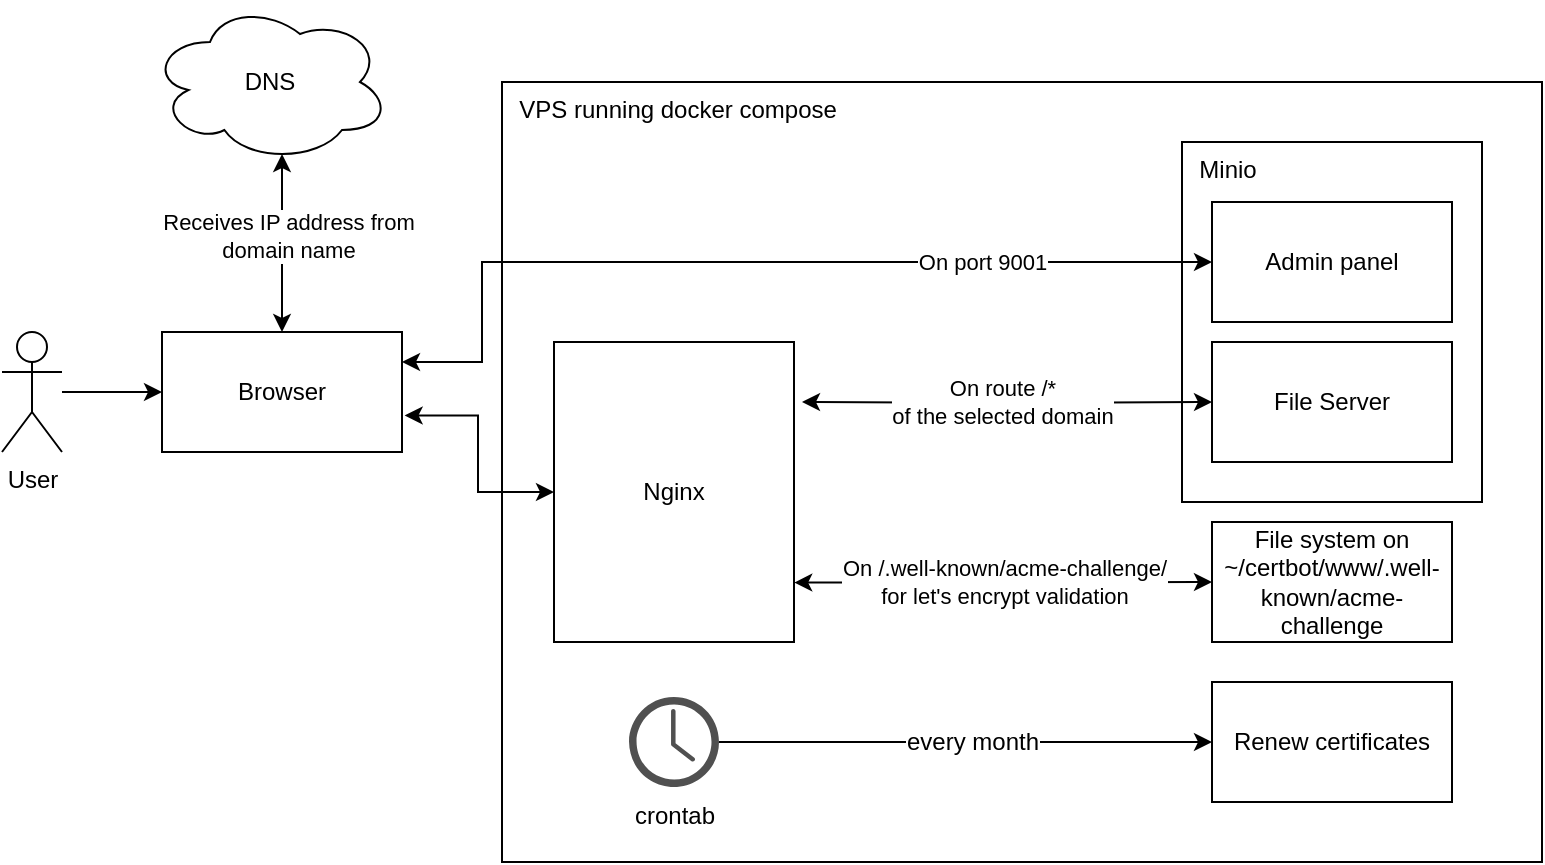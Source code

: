 <mxfile version="18.0.1" type="device" pages="2"><diagram id="UQjuTp7-HD1gct2fClFB" name="Production"><mxGraphModel dx="1511" dy="622" grid="1" gridSize="10" guides="1" tooltips="1" connect="1" arrows="1" fold="1" page="1" pageScale="1" pageWidth="827" pageHeight="1169" math="0" shadow="0"><root><mxCell id="0"/><mxCell id="1" parent="0"/><mxCell id="uQsErlxzD96NEjkikjWR-5" value="&amp;nbsp; VPS running docker compose" style="rounded=0;whiteSpace=wrap;html=1;align=left;verticalAlign=top;" parent="1" vertex="1"><mxGeometry x="278" y="60" width="520" height="390" as="geometry"/></mxCell><mxCell id="uQsErlxzD96NEjkikjWR-7" value="&amp;nbsp; Minio" style="rounded=0;whiteSpace=wrap;html=1;verticalAlign=top;align=left;" parent="1" vertex="1"><mxGeometry x="618" y="90" width="150" height="180" as="geometry"/></mxCell><mxCell id="uQsErlxzD96NEjkikjWR-8" style="edgeStyle=orthogonalEdgeStyle;rounded=0;orthogonalLoop=1;jettySize=auto;html=1;entryX=0;entryY=0.5;entryDx=0;entryDy=0;" parent="1" source="uQsErlxzD96NEjkikjWR-1" target="uQsErlxzD96NEjkikjWR-4" edge="1"><mxGeometry relative="1" as="geometry"><Array as="points"><mxPoint x="88" y="215"/><mxPoint x="88" y="215"/></Array></mxGeometry></mxCell><mxCell id="uQsErlxzD96NEjkikjWR-1" value="User" style="shape=umlActor;verticalLabelPosition=bottom;verticalAlign=top;html=1;outlineConnect=0;" parent="1" vertex="1"><mxGeometry x="28" y="185" width="30" height="60" as="geometry"/></mxCell><mxCell id="uQsErlxzD96NEjkikjWR-11" style="edgeStyle=orthogonalEdgeStyle;rounded=0;orthogonalLoop=1;jettySize=auto;html=1;entryX=0;entryY=0.5;entryDx=0;entryDy=0;startArrow=classic;startFill=1;exitX=1.011;exitY=0.695;exitDx=0;exitDy=0;exitPerimeter=0;" parent="1" source="uQsErlxzD96NEjkikjWR-4" target="uQsErlxzD96NEjkikjWR-6" edge="1"><mxGeometry relative="1" as="geometry"/></mxCell><mxCell id="uQsErlxzD96NEjkikjWR-25" style="edgeStyle=orthogonalEdgeStyle;rounded=0;orthogonalLoop=1;jettySize=auto;html=1;entryX=0.55;entryY=0.95;entryDx=0;entryDy=0;entryPerimeter=0;startArrow=classic;startFill=1;exitX=0.5;exitY=0;exitDx=0;exitDy=0;" parent="1" source="uQsErlxzD96NEjkikjWR-4" target="uQsErlxzD96NEjkikjWR-24" edge="1"><mxGeometry relative="1" as="geometry"/></mxCell><mxCell id="uQsErlxzD96NEjkikjWR-26" value="Receives IP address from&lt;br&gt;domain name" style="edgeLabel;html=1;align=center;verticalAlign=middle;resizable=0;points=[];" parent="uQsErlxzD96NEjkikjWR-25" vertex="1" connectable="0"><mxGeometry x="0.079" y="-3" relative="1" as="geometry"><mxPoint as="offset"/></mxGeometry></mxCell><mxCell id="uQsErlxzD96NEjkikjWR-4" value="Browser" style="rounded=0;whiteSpace=wrap;html=1;" parent="1" vertex="1"><mxGeometry x="108" y="185" width="120" height="60" as="geometry"/></mxCell><mxCell id="uQsErlxzD96NEjkikjWR-13" style="edgeStyle=orthogonalEdgeStyle;rounded=0;orthogonalLoop=1;jettySize=auto;html=1;entryX=0;entryY=0.5;entryDx=0;entryDy=0;startArrow=classic;startFill=1;exitX=1;exitY=0.25;exitDx=0;exitDy=0;" parent="1" target="uQsErlxzD96NEjkikjWR-15" edge="1" source="uQsErlxzD96NEjkikjWR-4"><mxGeometry relative="1" as="geometry"><mxPoint x="428" y="150" as="sourcePoint"/><Array as="points"><mxPoint x="268" y="200"/><mxPoint x="268" y="150"/></Array></mxGeometry></mxCell><mxCell id="uQsErlxzD96NEjkikjWR-17" value="On port 9001" style="edgeLabel;html=1;align=center;verticalAlign=middle;resizable=0;points=[];" parent="uQsErlxzD96NEjkikjWR-13" vertex="1" connectable="0"><mxGeometry x="0.045" y="-3" relative="1" as="geometry"><mxPoint x="102" y="-3" as="offset"/></mxGeometry></mxCell><mxCell id="uQsErlxzD96NEjkikjWR-6" value="Nginx" style="rounded=0;whiteSpace=wrap;html=1;" parent="1" vertex="1"><mxGeometry x="304" y="190" width="120" height="150" as="geometry"/></mxCell><mxCell id="uQsErlxzD96NEjkikjWR-15" value="Admin panel" style="rounded=0;whiteSpace=wrap;html=1;" parent="1" vertex="1"><mxGeometry x="633" y="120" width="120" height="60" as="geometry"/></mxCell><mxCell id="uQsErlxzD96NEjkikjWR-16" value="File Server" style="rounded=0;whiteSpace=wrap;html=1;" parent="1" vertex="1"><mxGeometry x="633" y="190" width="120" height="60" as="geometry"/></mxCell><mxCell id="uQsErlxzD96NEjkikjWR-18" style="edgeStyle=orthogonalEdgeStyle;rounded=0;orthogonalLoop=1;jettySize=auto;html=1;entryX=0;entryY=0.5;entryDx=0;entryDy=0;startArrow=classic;startFill=1;" parent="1" target="uQsErlxzD96NEjkikjWR-16" edge="1"><mxGeometry relative="1" as="geometry"><mxPoint x="428" y="220" as="sourcePoint"/><mxPoint x="573" y="160" as="targetPoint"/></mxGeometry></mxCell><mxCell id="uQsErlxzD96NEjkikjWR-19" value="On route /*&lt;br&gt;of the selected domain" style="edgeLabel;html=1;align=center;verticalAlign=middle;resizable=0;points=[];" parent="uQsErlxzD96NEjkikjWR-18" vertex="1" connectable="0"><mxGeometry x="0.045" y="-3" relative="1" as="geometry"><mxPoint x="-7" y="-3" as="offset"/></mxGeometry></mxCell><mxCell id="uQsErlxzD96NEjkikjWR-21" style="edgeStyle=orthogonalEdgeStyle;rounded=0;orthogonalLoop=1;jettySize=auto;html=1;entryX=0;entryY=0.5;entryDx=0;entryDy=0;exitX=1.001;exitY=0.802;exitDx=0;exitDy=0;startArrow=classic;startFill=1;exitPerimeter=0;" parent="1" source="uQsErlxzD96NEjkikjWR-6" target="uQsErlxzD96NEjkikjWR-23" edge="1"><mxGeometry relative="1" as="geometry"><mxPoint x="434" y="190" as="sourcePoint"/><mxPoint x="573" y="230" as="targetPoint"/></mxGeometry></mxCell><mxCell id="uQsErlxzD96NEjkikjWR-22" value="On /.well-known/acme-challenge/&lt;br&gt;for let's encrypt validation" style="edgeLabel;html=1;align=center;verticalAlign=middle;resizable=0;points=[];" parent="uQsErlxzD96NEjkikjWR-21" vertex="1" connectable="0"><mxGeometry x="0.045" y="-3" relative="1" as="geometry"><mxPoint x="-5" y="-3" as="offset"/></mxGeometry></mxCell><mxCell id="uQsErlxzD96NEjkikjWR-23" value="File system on ~/certbot/www/.well-known/acme-challenge" style="rounded=0;whiteSpace=wrap;html=1;" parent="1" vertex="1"><mxGeometry x="633" y="280" width="120" height="60" as="geometry"/></mxCell><mxCell id="uQsErlxzD96NEjkikjWR-24" value="DNS" style="ellipse;shape=cloud;whiteSpace=wrap;html=1;" parent="1" vertex="1"><mxGeometry x="102" y="20" width="120" height="80" as="geometry"/></mxCell><mxCell id="uQsErlxzD96NEjkikjWR-58" style="edgeStyle=orthogonalEdgeStyle;rounded=0;orthogonalLoop=1;jettySize=auto;html=1;entryX=0;entryY=0.5;entryDx=0;entryDy=0;fontSize=12;startArrow=none;startFill=0;endArrow=classic;endFill=1;" parent="1" source="uQsErlxzD96NEjkikjWR-56" target="uQsErlxzD96NEjkikjWR-57" edge="1"><mxGeometry relative="1" as="geometry"/></mxCell><mxCell id="uQsErlxzD96NEjkikjWR-59" value="every month" style="edgeLabel;html=1;align=center;verticalAlign=middle;resizable=0;points=[];fontSize=12;" parent="uQsErlxzD96NEjkikjWR-58" vertex="1" connectable="0"><mxGeometry x="0.026" y="-3" relative="1" as="geometry"><mxPoint y="-3" as="offset"/></mxGeometry></mxCell><mxCell id="uQsErlxzD96NEjkikjWR-56" value="crontab" style="sketch=0;pointerEvents=1;shadow=0;dashed=0;html=1;strokeColor=none;fillColor=#505050;labelPosition=center;verticalLabelPosition=bottom;verticalAlign=top;outlineConnect=0;align=center;shape=mxgraph.office.concepts.clock;fontSize=12;" parent="1" vertex="1"><mxGeometry x="341.5" y="367.5" width="45" height="45" as="geometry"/></mxCell><mxCell id="uQsErlxzD96NEjkikjWR-57" value="Renew certificates" style="rounded=0;whiteSpace=wrap;html=1;fontSize=12;" parent="1" vertex="1"><mxGeometry x="633" y="360" width="120" height="60" as="geometry"/></mxCell></root></mxGraphModel></diagram><diagram id="pAa_cnPHXKai3gRPujQP" name="Development"><mxGraphModel dx="2946" dy="1212" grid="1" gridSize="10" guides="1" tooltips="1" connect="1" arrows="1" fold="1" page="1" pageScale="1" pageWidth="827" pageHeight="1169" math="0" shadow="0"><root><mxCell id="0"/><mxCell id="1" parent="0"/><mxCell id="rpxNZSeJhdQ-lwcTZO9C-2" value="&amp;nbsp; Local machine running docker compose" style="rounded=0;whiteSpace=wrap;html=1;align=left;verticalAlign=top;" vertex="1" parent="1"><mxGeometry x="279" y="20" width="520" height="240" as="geometry"/></mxCell><mxCell id="rpxNZSeJhdQ-lwcTZO9C-3" value="&amp;nbsp; Minio" style="rounded=0;whiteSpace=wrap;html=1;verticalAlign=top;align=left;" vertex="1" parent="1"><mxGeometry x="619" y="50" width="150" height="180" as="geometry"/></mxCell><mxCell id="rpxNZSeJhdQ-lwcTZO9C-4" style="edgeStyle=orthogonalEdgeStyle;rounded=0;orthogonalLoop=1;jettySize=auto;html=1;entryX=0;entryY=0.5;entryDx=0;entryDy=0;" edge="1" parent="1" source="rpxNZSeJhdQ-lwcTZO9C-5" target="rpxNZSeJhdQ-lwcTZO9C-7"><mxGeometry relative="1" as="geometry"><Array as="points"><mxPoint x="89" y="140"/><mxPoint x="89" y="140"/></Array></mxGeometry></mxCell><mxCell id="rpxNZSeJhdQ-lwcTZO9C-5" value="User" style="shape=umlActor;verticalLabelPosition=bottom;verticalAlign=top;html=1;outlineConnect=0;" vertex="1" parent="1"><mxGeometry x="29" y="110" width="30" height="60" as="geometry"/></mxCell><mxCell id="rpxNZSeJhdQ-lwcTZO9C-6" style="edgeStyle=orthogonalEdgeStyle;rounded=0;orthogonalLoop=1;jettySize=auto;html=1;entryX=0;entryY=0.5;entryDx=0;entryDy=0;" edge="1" parent="1" source="rpxNZSeJhdQ-lwcTZO9C-7" target="rpxNZSeJhdQ-lwcTZO9C-10"><mxGeometry relative="1" as="geometry"/></mxCell><mxCell id="rpxNZSeJhdQ-lwcTZO9C-7" value="Browser" style="rounded=0;whiteSpace=wrap;html=1;" vertex="1" parent="1"><mxGeometry x="109" y="110" width="120" height="60" as="geometry"/></mxCell><mxCell id="rpxNZSeJhdQ-lwcTZO9C-8" style="edgeStyle=orthogonalEdgeStyle;rounded=0;orthogonalLoop=1;jettySize=auto;html=1;entryX=0;entryY=0.5;entryDx=0;entryDy=0;startArrow=classic;startFill=1;exitX=1;exitY=0.25;exitDx=0;exitDy=0;" edge="1" parent="1" source="rpxNZSeJhdQ-lwcTZO9C-7" target="rpxNZSeJhdQ-lwcTZO9C-11"><mxGeometry relative="1" as="geometry"><mxPoint x="429" y="110" as="sourcePoint"/></mxGeometry></mxCell><mxCell id="rpxNZSeJhdQ-lwcTZO9C-9" value="On port 9001" style="edgeLabel;html=1;align=center;verticalAlign=middle;resizable=0;points=[];" vertex="1" connectable="0" parent="rpxNZSeJhdQ-lwcTZO9C-8"><mxGeometry x="0.045" y="-3" relative="1" as="geometry"><mxPoint x="86" y="-3" as="offset"/></mxGeometry></mxCell><mxCell id="rpxNZSeJhdQ-lwcTZO9C-10" value="Nginx" style="rounded=0;whiteSpace=wrap;html=1;" vertex="1" parent="1"><mxGeometry x="305" y="150" width="120" height="60" as="geometry"/></mxCell><mxCell id="rpxNZSeJhdQ-lwcTZO9C-11" value="Admin panel" style="rounded=0;whiteSpace=wrap;html=1;" vertex="1" parent="1"><mxGeometry x="634" y="80" width="120" height="60" as="geometry"/></mxCell><mxCell id="rpxNZSeJhdQ-lwcTZO9C-12" value="&lt;span style=&quot;&quot;&gt;File Server&lt;/span&gt;" style="rounded=0;whiteSpace=wrap;html=1;" vertex="1" parent="1"><mxGeometry x="634" y="150" width="120" height="60" as="geometry"/></mxCell><mxCell id="rpxNZSeJhdQ-lwcTZO9C-13" style="edgeStyle=orthogonalEdgeStyle;rounded=0;orthogonalLoop=1;jettySize=auto;html=1;entryX=0;entryY=0.5;entryDx=0;entryDy=0;startArrow=classic;startFill=1;" edge="1" parent="1" target="rpxNZSeJhdQ-lwcTZO9C-12"><mxGeometry relative="1" as="geometry"><mxPoint x="429" y="180" as="sourcePoint"/><mxPoint x="574" y="120" as="targetPoint"/></mxGeometry></mxCell><mxCell id="rpxNZSeJhdQ-lwcTZO9C-14" value="On route /*&lt;br&gt;of the selected domain" style="edgeLabel;html=1;align=center;verticalAlign=middle;resizable=0;points=[];" vertex="1" connectable="0" parent="rpxNZSeJhdQ-lwcTZO9C-13"><mxGeometry x="0.045" y="-3" relative="1" as="geometry"><mxPoint x="-7" y="-3" as="offset"/></mxGeometry></mxCell><mxCell id="rpxNZSeJhdQ-lwcTZO9C-15" style="edgeStyle=orthogonalEdgeStyle;rounded=0;orthogonalLoop=1;jettySize=auto;html=1;entryX=1;entryY=0.75;entryDx=0;entryDy=0;startArrow=classic;startFill=1;exitX=0.25;exitY=1;exitDx=0;exitDy=0;endArrow=none;endFill=0;" edge="1" parent="1" source="rpxNZSeJhdQ-lwcTZO9C-7" target="rpxNZSeJhdQ-lwcTZO9C-7"><mxGeometry relative="1" as="geometry"><mxPoint x="59" y="255" as="sourcePoint"/><mxPoint x="264" y="255" as="targetPoint"/><Array as="points"><mxPoint x="139" y="235"/><mxPoint x="249" y="235"/><mxPoint x="249" y="155"/></Array></mxGeometry></mxCell><mxCell id="rpxNZSeJhdQ-lwcTZO9C-16" value="Resolves the domain name&lt;br&gt;internally on /etc/hosts" style="edgeLabel;html=1;align=center;verticalAlign=middle;resizable=0;points=[];" vertex="1" connectable="0" parent="rpxNZSeJhdQ-lwcTZO9C-15"><mxGeometry x="0.045" y="-3" relative="1" as="geometry"><mxPoint x="-19" y="-3" as="offset"/></mxGeometry></mxCell><mxCell id="rpxNZSeJhdQ-lwcTZO9C-17" value="* certificates are self-signed and generated manually" style="text;html=1;strokeColor=none;fillColor=none;align=left;verticalAlign=middle;whiteSpace=wrap;rounded=0;fontSize=12;" vertex="1" parent="1"><mxGeometry x="279" y="265" width="296.5" height="30" as="geometry"/></mxCell></root></mxGraphModel></diagram></mxfile>